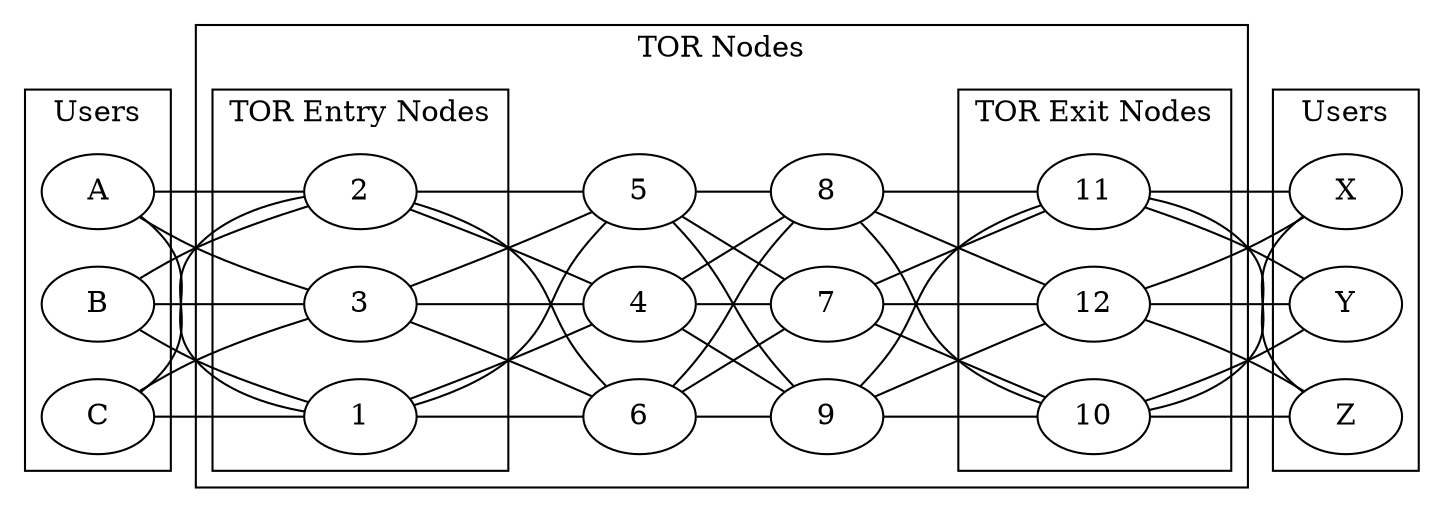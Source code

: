 graph {
	rankdir=LR
	{B C A} -- {1 2 3} -- {4 5 6} -- {7 8 9} -- {10 11 12} -- {Z X Y}
	
	subgraph {
		cluster=true
		label="Users"
	
		A B C
	}
	
	subgraph {
		cluster=true
		label="TOR Nodes"
	
		subgraph {
			cluster=true
			label="TOR Entry Nodes"
		
			1 2 3
		}
		
		4 5 6
		7 8 9
		
		subgraph {
			cluster=true
			label="TOR Exit Nodes"
		
			10 11 12
		}
	}

	subgraph {
		cluster=true
		label="Users"
	
		X Y Z
	}
}
